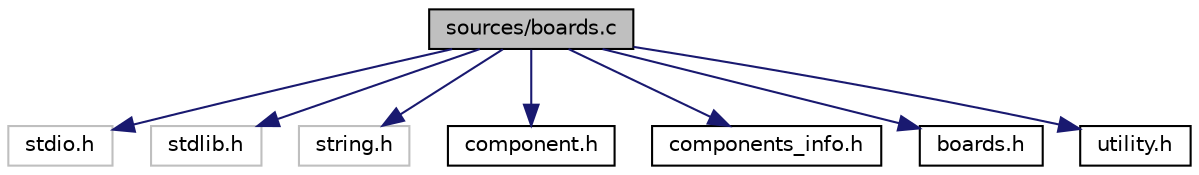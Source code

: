 digraph "sources/boards.c"
{
  edge [fontname="Helvetica",fontsize="10",labelfontname="Helvetica",labelfontsize="10"];
  node [fontname="Helvetica",fontsize="10",shape=record];
  Node0 [label="sources/boards.c",height=0.2,width=0.4,color="black", fillcolor="grey75", style="filled", fontcolor="black"];
  Node0 -> Node1 [color="midnightblue",fontsize="10",style="solid",fontname="Helvetica"];
  Node1 [label="stdio.h",height=0.2,width=0.4,color="grey75", fillcolor="white", style="filled"];
  Node0 -> Node2 [color="midnightblue",fontsize="10",style="solid",fontname="Helvetica"];
  Node2 [label="stdlib.h",height=0.2,width=0.4,color="grey75", fillcolor="white", style="filled"];
  Node0 -> Node3 [color="midnightblue",fontsize="10",style="solid",fontname="Helvetica"];
  Node3 [label="string.h",height=0.2,width=0.4,color="grey75", fillcolor="white", style="filled"];
  Node0 -> Node4 [color="midnightblue",fontsize="10",style="solid",fontname="Helvetica"];
  Node4 [label="component.h",height=0.2,width=0.4,color="black", fillcolor="white", style="filled",URL="$component_8h.html"];
  Node0 -> Node5 [color="midnightblue",fontsize="10",style="solid",fontname="Helvetica"];
  Node5 [label="components_info.h",height=0.2,width=0.4,color="black", fillcolor="white", style="filled",URL="$components__info_8h.html"];
  Node0 -> Node6 [color="midnightblue",fontsize="10",style="solid",fontname="Helvetica"];
  Node6 [label="boards.h",height=0.2,width=0.4,color="black", fillcolor="white", style="filled",URL="$boards_8h.html"];
  Node0 -> Node7 [color="midnightblue",fontsize="10",style="solid",fontname="Helvetica"];
  Node7 [label="utility.h",height=0.2,width=0.4,color="black", fillcolor="white", style="filled",URL="$utility_8h.html"];
}
